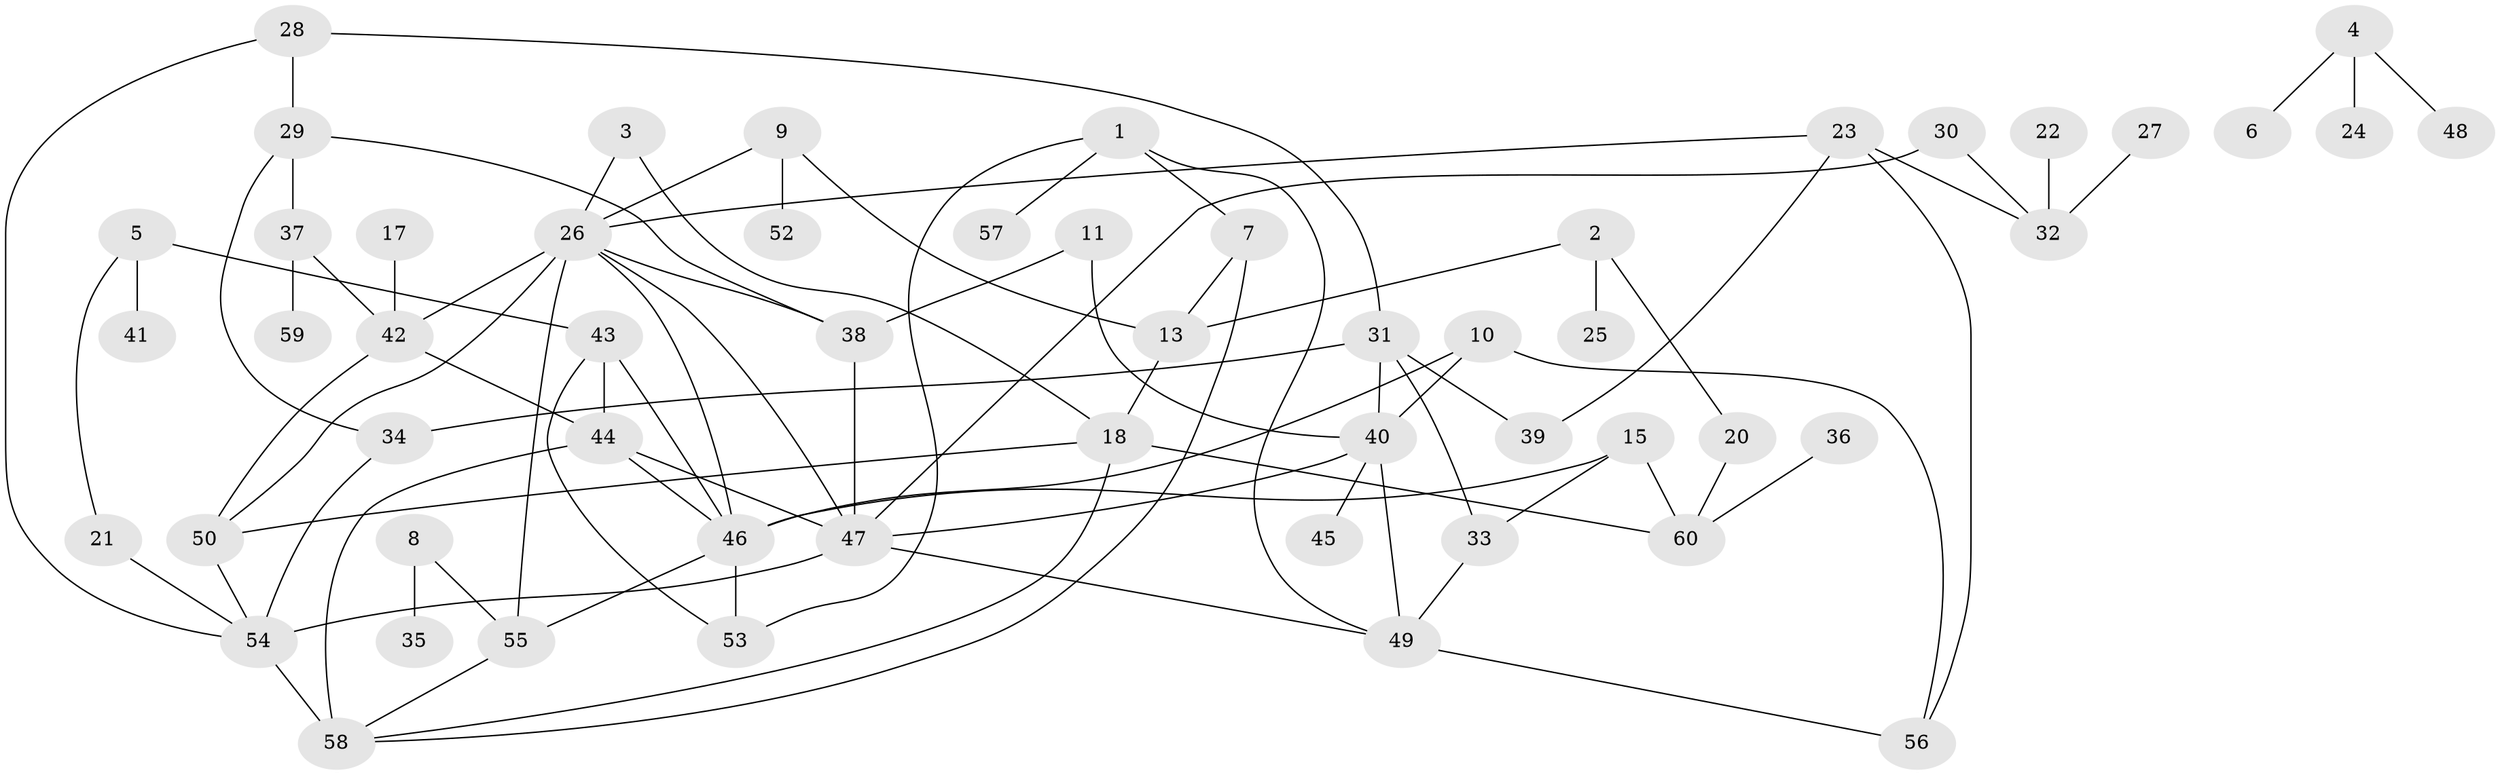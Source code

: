 // original degree distribution, {1: 0.2184873949579832, 5: 0.058823529411764705, 2: 0.3025210084033613, 3: 0.19327731092436976, 4: 0.15126050420168066, 6: 0.025210084033613446, 9: 0.008403361344537815, 0: 0.03361344537815126, 7: 0.008403361344537815}
// Generated by graph-tools (version 1.1) at 2025/00/03/09/25 03:00:50]
// undirected, 55 vertices, 86 edges
graph export_dot {
graph [start="1"]
  node [color=gray90,style=filled];
  1;
  2;
  3;
  4;
  5;
  6;
  7;
  8;
  9;
  10;
  11;
  13;
  15;
  17;
  18;
  20;
  21;
  22;
  23;
  24;
  25;
  26;
  27;
  28;
  29;
  30;
  31;
  32;
  33;
  34;
  35;
  36;
  37;
  38;
  39;
  40;
  41;
  42;
  43;
  44;
  45;
  46;
  47;
  48;
  49;
  50;
  52;
  53;
  54;
  55;
  56;
  57;
  58;
  59;
  60;
  1 -- 7 [weight=1.0];
  1 -- 49 [weight=1.0];
  1 -- 53 [weight=1.0];
  1 -- 57 [weight=1.0];
  2 -- 13 [weight=1.0];
  2 -- 20 [weight=1.0];
  2 -- 25 [weight=1.0];
  3 -- 18 [weight=1.0];
  3 -- 26 [weight=1.0];
  4 -- 6 [weight=1.0];
  4 -- 24 [weight=1.0];
  4 -- 48 [weight=1.0];
  5 -- 21 [weight=1.0];
  5 -- 41 [weight=1.0];
  5 -- 43 [weight=1.0];
  7 -- 13 [weight=1.0];
  7 -- 58 [weight=1.0];
  8 -- 35 [weight=1.0];
  8 -- 55 [weight=1.0];
  9 -- 13 [weight=1.0];
  9 -- 26 [weight=1.0];
  9 -- 52 [weight=1.0];
  10 -- 40 [weight=1.0];
  10 -- 46 [weight=2.0];
  10 -- 56 [weight=1.0];
  11 -- 38 [weight=1.0];
  11 -- 40 [weight=1.0];
  13 -- 18 [weight=1.0];
  15 -- 33 [weight=1.0];
  15 -- 46 [weight=1.0];
  15 -- 60 [weight=1.0];
  17 -- 42 [weight=1.0];
  18 -- 50 [weight=1.0];
  18 -- 58 [weight=1.0];
  18 -- 60 [weight=1.0];
  20 -- 60 [weight=1.0];
  21 -- 54 [weight=2.0];
  22 -- 32 [weight=1.0];
  23 -- 26 [weight=1.0];
  23 -- 32 [weight=2.0];
  23 -- 39 [weight=1.0];
  23 -- 56 [weight=1.0];
  26 -- 38 [weight=1.0];
  26 -- 42 [weight=1.0];
  26 -- 46 [weight=3.0];
  26 -- 47 [weight=1.0];
  26 -- 50 [weight=1.0];
  26 -- 55 [weight=1.0];
  27 -- 32 [weight=1.0];
  28 -- 29 [weight=1.0];
  28 -- 31 [weight=1.0];
  28 -- 54 [weight=1.0];
  29 -- 34 [weight=1.0];
  29 -- 37 [weight=1.0];
  29 -- 38 [weight=1.0];
  30 -- 32 [weight=1.0];
  30 -- 47 [weight=1.0];
  31 -- 33 [weight=1.0];
  31 -- 34 [weight=1.0];
  31 -- 39 [weight=1.0];
  31 -- 40 [weight=1.0];
  33 -- 49 [weight=1.0];
  34 -- 54 [weight=1.0];
  36 -- 60 [weight=1.0];
  37 -- 42 [weight=1.0];
  37 -- 59 [weight=1.0];
  38 -- 47 [weight=1.0];
  40 -- 45 [weight=1.0];
  40 -- 47 [weight=1.0];
  40 -- 49 [weight=1.0];
  42 -- 44 [weight=1.0];
  42 -- 50 [weight=1.0];
  43 -- 44 [weight=2.0];
  43 -- 46 [weight=1.0];
  43 -- 53 [weight=1.0];
  44 -- 46 [weight=1.0];
  44 -- 47 [weight=1.0];
  44 -- 58 [weight=1.0];
  46 -- 53 [weight=1.0];
  46 -- 55 [weight=1.0];
  47 -- 49 [weight=1.0];
  47 -- 54 [weight=1.0];
  49 -- 56 [weight=1.0];
  50 -- 54 [weight=1.0];
  54 -- 58 [weight=3.0];
  55 -- 58 [weight=1.0];
}
